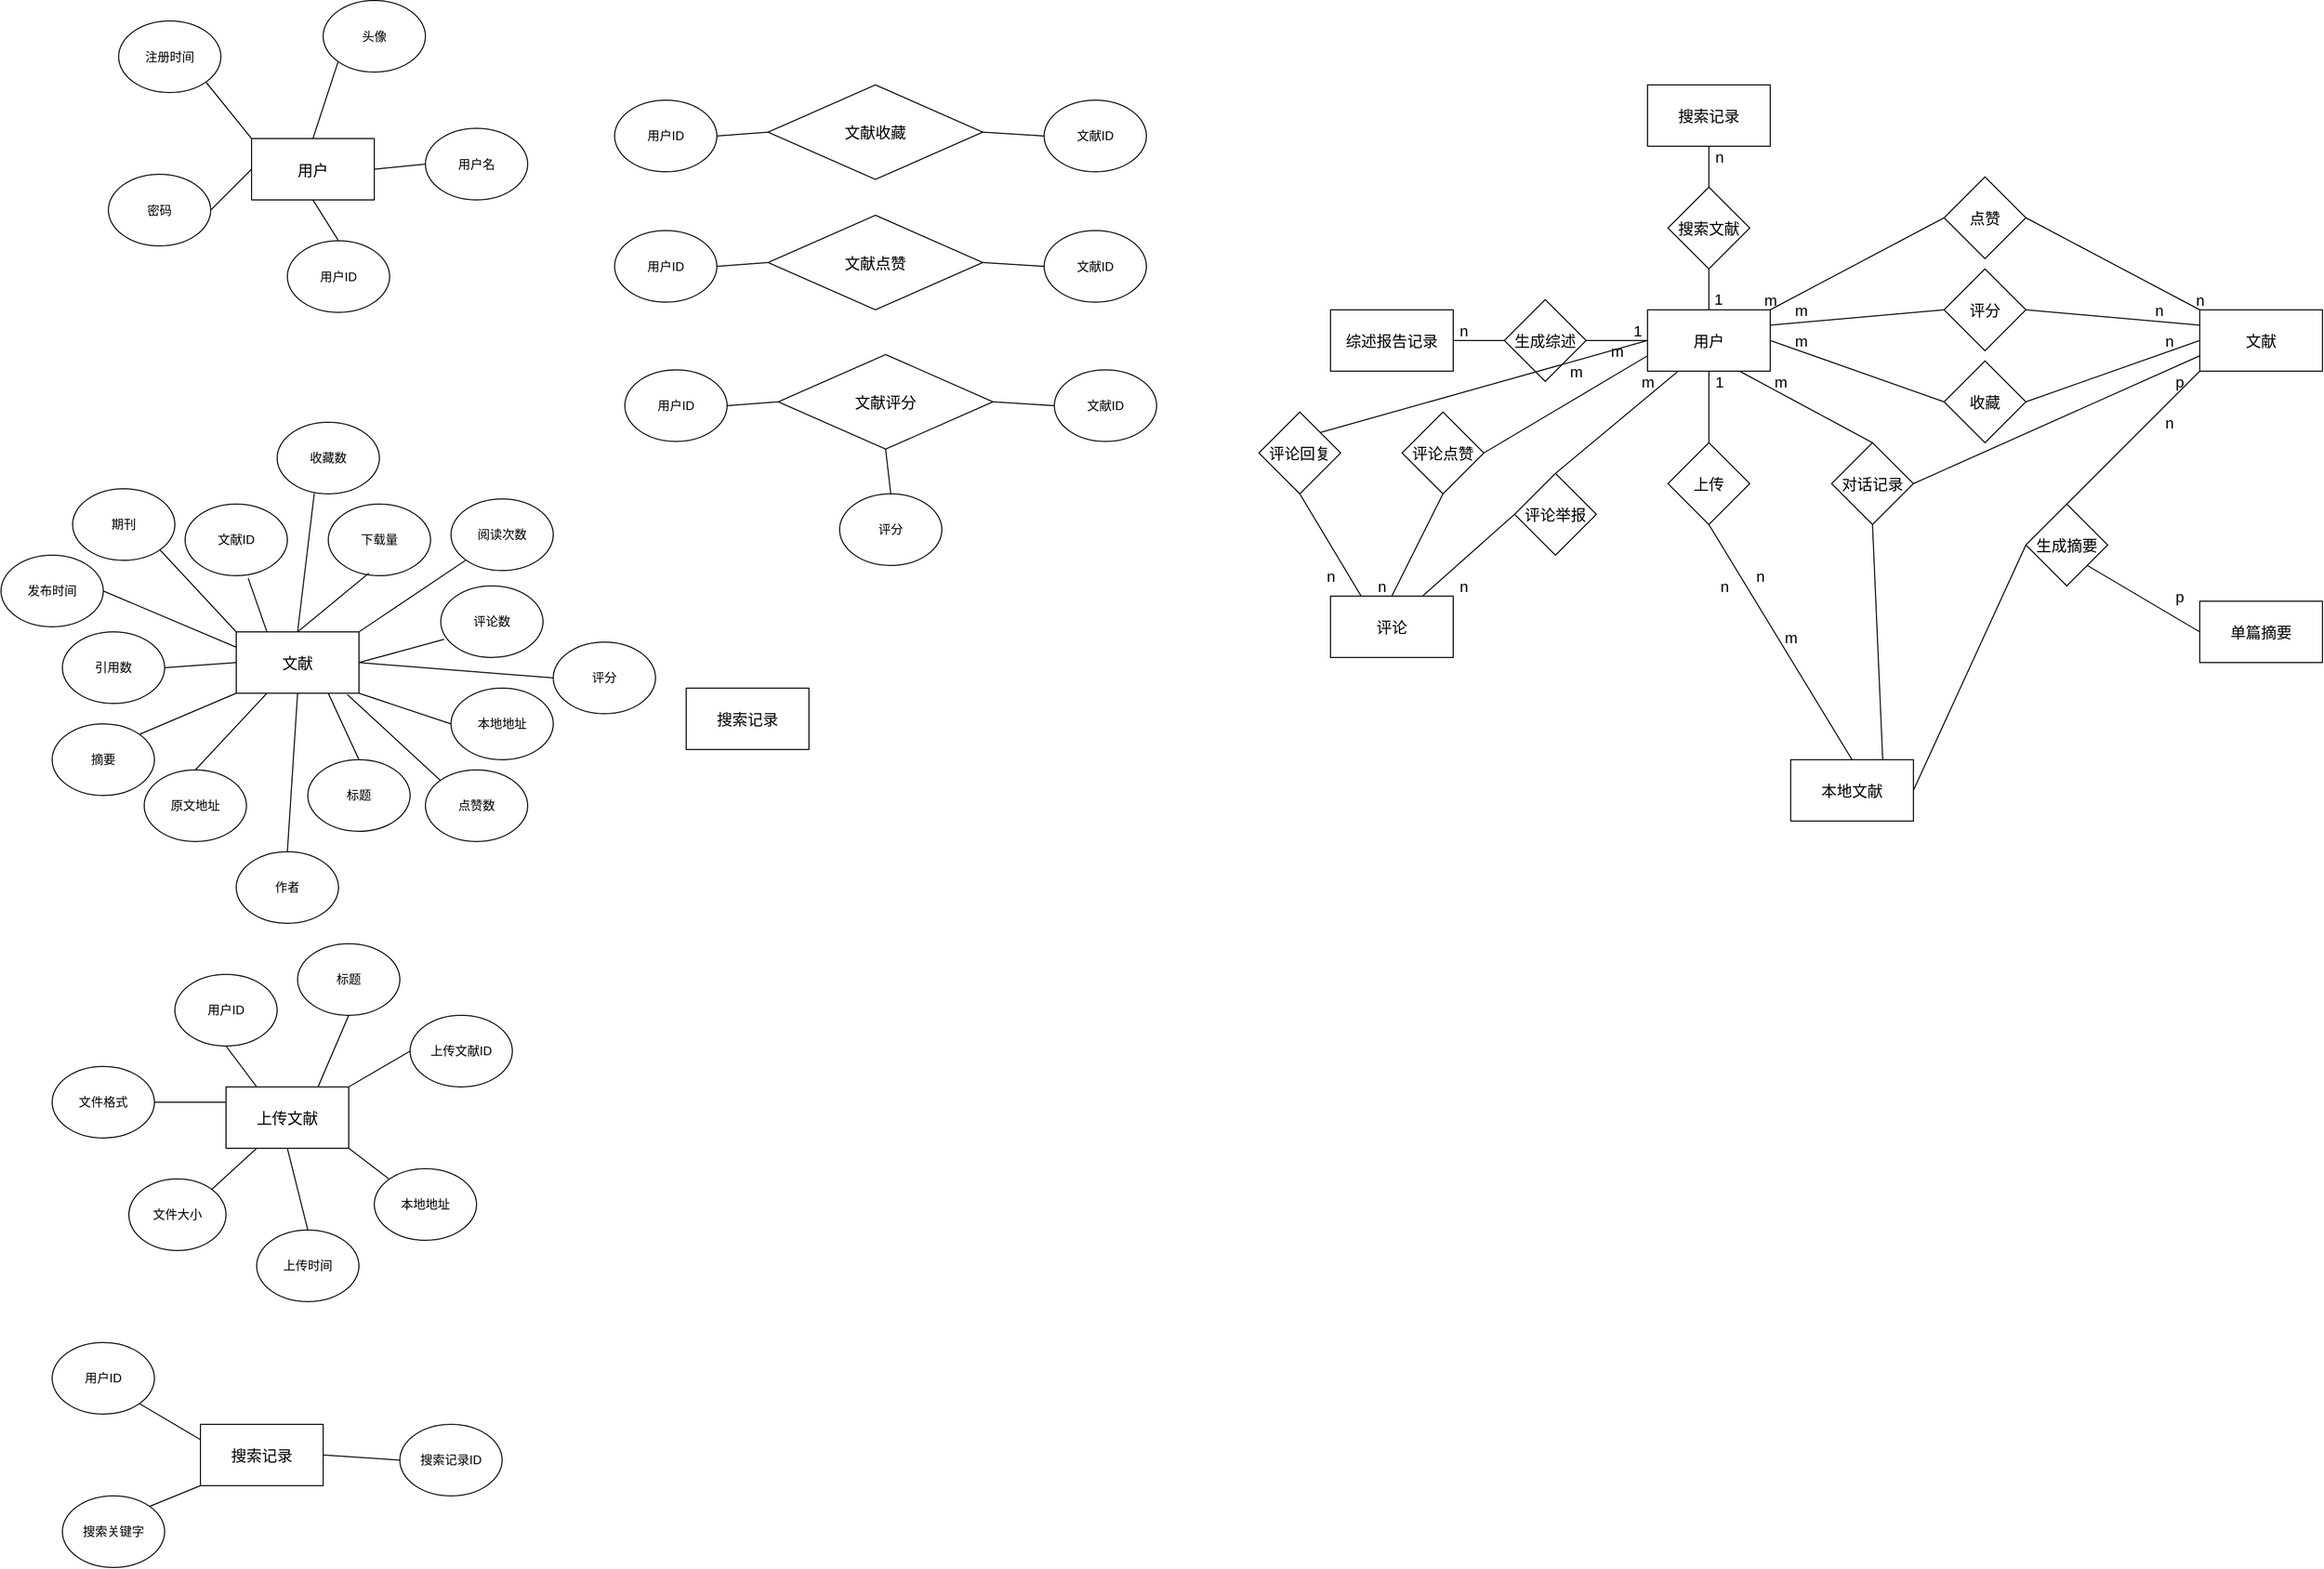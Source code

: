 <mxfile version="24.2.2" type="github">
  <diagram name="Page-1" id="c4acf3e9-155e-7222-9cf6-157b1a14988f">
    <mxGraphModel dx="2033" dy="841" grid="1" gridSize="10" guides="1" tooltips="1" connect="1" arrows="1" fold="1" page="1" pageScale="1" pageWidth="850" pageHeight="1100" background="none" math="0" shadow="0">
      <root>
        <mxCell id="0" />
        <mxCell id="1" parent="0" />
        <mxCell id="P6Sqa6nLTFP1nAxvebWK-67" style="rounded=0;orthogonalLoop=1;jettySize=auto;html=1;entryX=0;entryY=0.5;entryDx=0;entryDy=0;startArrow=none;startFill=0;endArrow=none;endFill=0;exitX=1;exitY=0;exitDx=0;exitDy=0;fontSize=15;" edge="1" parent="1" source="P6Sqa6nLTFP1nAxvebWK-73" target="P6Sqa6nLTFP1nAxvebWK-77">
          <mxGeometry relative="1" as="geometry">
            <mxPoint x="920" y="340" as="sourcePoint" />
          </mxGeometry>
        </mxCell>
        <mxCell id="P6Sqa6nLTFP1nAxvebWK-68" style="edgeStyle=none;rounded=0;orthogonalLoop=1;jettySize=auto;html=1;exitX=1;exitY=0.25;exitDx=0;exitDy=0;entryX=0;entryY=0.5;entryDx=0;entryDy=0;startArrow=none;startFill=0;endArrow=none;endFill=0;fontSize=15;" edge="1" parent="1" source="P6Sqa6nLTFP1nAxvebWK-73" target="P6Sqa6nLTFP1nAxvebWK-79">
          <mxGeometry relative="1" as="geometry" />
        </mxCell>
        <mxCell id="P6Sqa6nLTFP1nAxvebWK-69" style="edgeStyle=none;rounded=0;orthogonalLoop=1;jettySize=auto;html=1;exitX=1;exitY=0.5;exitDx=0;exitDy=0;entryX=0;entryY=0.5;entryDx=0;entryDy=0;startArrow=none;startFill=0;endArrow=none;endFill=0;fontSize=15;" edge="1" parent="1" source="P6Sqa6nLTFP1nAxvebWK-73" target="P6Sqa6nLTFP1nAxvebWK-81">
          <mxGeometry relative="1" as="geometry" />
        </mxCell>
        <mxCell id="P6Sqa6nLTFP1nAxvebWK-70" style="edgeStyle=none;rounded=0;orthogonalLoop=1;jettySize=auto;html=1;exitX=0.5;exitY=1;exitDx=0;exitDy=0;entryX=0.5;entryY=0;entryDx=0;entryDy=0;startArrow=none;startFill=0;endArrow=none;endFill=0;fontSize=15;" edge="1" parent="1" source="P6Sqa6nLTFP1nAxvebWK-73" target="P6Sqa6nLTFP1nAxvebWK-92">
          <mxGeometry relative="1" as="geometry" />
        </mxCell>
        <mxCell id="P6Sqa6nLTFP1nAxvebWK-71" style="edgeStyle=none;rounded=0;orthogonalLoop=1;jettySize=auto;html=1;exitX=0.75;exitY=1;exitDx=0;exitDy=0;entryX=0.5;entryY=0;entryDx=0;entryDy=0;startArrow=none;startFill=0;endArrow=none;endFill=0;fontSize=15;" edge="1" parent="1" source="P6Sqa6nLTFP1nAxvebWK-73" target="P6Sqa6nLTFP1nAxvebWK-97">
          <mxGeometry relative="1" as="geometry" />
        </mxCell>
        <mxCell id="P6Sqa6nLTFP1nAxvebWK-72" style="edgeStyle=none;rounded=0;orthogonalLoop=1;jettySize=auto;html=1;exitX=0.25;exitY=1;exitDx=0;exitDy=0;entryX=0.5;entryY=0;entryDx=0;entryDy=0;startArrow=none;startFill=0;endArrow=none;endFill=0;fontSize=15;" edge="1" parent="1" source="P6Sqa6nLTFP1nAxvebWK-73" target="P6Sqa6nLTFP1nAxvebWK-122">
          <mxGeometry relative="1" as="geometry" />
        </mxCell>
        <mxCell id="P6Sqa6nLTFP1nAxvebWK-73" value="用户" style="rounded=0;whiteSpace=wrap;html=1;fontSize=15;" vertex="1" parent="1">
          <mxGeometry x="770" y="340" width="120" height="60" as="geometry" />
        </mxCell>
        <mxCell id="P6Sqa6nLTFP1nAxvebWK-74" style="edgeStyle=none;rounded=0;orthogonalLoop=1;jettySize=auto;html=1;exitX=0;exitY=1;exitDx=0;exitDy=0;entryX=0.5;entryY=0;entryDx=0;entryDy=0;startArrow=none;startFill=0;endArrow=none;endFill=0;fontSize=15;" edge="1" parent="1" source="P6Sqa6nLTFP1nAxvebWK-75" target="P6Sqa6nLTFP1nAxvebWK-114">
          <mxGeometry relative="1" as="geometry" />
        </mxCell>
        <mxCell id="P6Sqa6nLTFP1nAxvebWK-75" value="文献" style="rounded=0;whiteSpace=wrap;html=1;fontSize=15;" vertex="1" parent="1">
          <mxGeometry x="1310" y="340" width="120" height="60" as="geometry" />
        </mxCell>
        <mxCell id="P6Sqa6nLTFP1nAxvebWK-76" style="edgeStyle=none;rounded=0;orthogonalLoop=1;jettySize=auto;html=1;exitX=1;exitY=0.5;exitDx=0;exitDy=0;entryX=0;entryY=0;entryDx=0;entryDy=0;startArrow=none;startFill=0;endArrow=none;endFill=0;fontSize=15;" edge="1" parent="1" source="P6Sqa6nLTFP1nAxvebWK-77" target="P6Sqa6nLTFP1nAxvebWK-75">
          <mxGeometry relative="1" as="geometry" />
        </mxCell>
        <mxCell id="P6Sqa6nLTFP1nAxvebWK-77" value="点赞" style="rhombus;whiteSpace=wrap;html=1;fontSize=15;" vertex="1" parent="1">
          <mxGeometry x="1060" y="210" width="80" height="80" as="geometry" />
        </mxCell>
        <mxCell id="P6Sqa6nLTFP1nAxvebWK-78" style="edgeStyle=none;rounded=0;orthogonalLoop=1;jettySize=auto;html=1;exitX=1;exitY=0.5;exitDx=0;exitDy=0;entryX=0;entryY=0.25;entryDx=0;entryDy=0;startArrow=none;startFill=0;endArrow=none;endFill=0;fontSize=15;" edge="1" parent="1" source="P6Sqa6nLTFP1nAxvebWK-79" target="P6Sqa6nLTFP1nAxvebWK-75">
          <mxGeometry relative="1" as="geometry" />
        </mxCell>
        <mxCell id="P6Sqa6nLTFP1nAxvebWK-79" value="评分" style="rhombus;whiteSpace=wrap;html=1;fontSize=15;" vertex="1" parent="1">
          <mxGeometry x="1060" y="300" width="80" height="80" as="geometry" />
        </mxCell>
        <mxCell id="P6Sqa6nLTFP1nAxvebWK-80" style="edgeStyle=none;rounded=0;orthogonalLoop=1;jettySize=auto;html=1;exitX=1;exitY=0.5;exitDx=0;exitDy=0;entryX=0;entryY=0.5;entryDx=0;entryDy=0;startArrow=none;startFill=0;endArrow=none;endFill=0;fontSize=15;" edge="1" parent="1" source="P6Sqa6nLTFP1nAxvebWK-81" target="P6Sqa6nLTFP1nAxvebWK-75">
          <mxGeometry relative="1" as="geometry" />
        </mxCell>
        <mxCell id="P6Sqa6nLTFP1nAxvebWK-81" value="收藏" style="rhombus;whiteSpace=wrap;html=1;fontSize=15;" vertex="1" parent="1">
          <mxGeometry x="1060" y="390" width="80" height="80" as="geometry" />
        </mxCell>
        <mxCell id="P6Sqa6nLTFP1nAxvebWK-82" value="m" style="text;html=1;align=center;verticalAlign=middle;resizable=0;points=[];autosize=1;fontSize=15;" vertex="1" parent="1">
          <mxGeometry x="870" y="315" width="40" height="30" as="geometry" />
        </mxCell>
        <mxCell id="P6Sqa6nLTFP1nAxvebWK-83" value="n" style="text;html=1;align=center;verticalAlign=middle;resizable=0;points=[];autosize=1;fontSize=15;" vertex="1" parent="1">
          <mxGeometry x="1295" y="315" width="30" height="30" as="geometry" />
        </mxCell>
        <mxCell id="P6Sqa6nLTFP1nAxvebWK-84" value="m" style="text;html=1;align=center;verticalAlign=middle;resizable=0;points=[];autosize=1;fontSize=15;" vertex="1" parent="1">
          <mxGeometry x="900" y="325" width="40" height="30" as="geometry" />
        </mxCell>
        <mxCell id="P6Sqa6nLTFP1nAxvebWK-85" value="n" style="text;html=1;align=center;verticalAlign=middle;resizable=0;points=[];autosize=1;fontSize=15;" vertex="1" parent="1">
          <mxGeometry x="1255" y="325" width="30" height="30" as="geometry" />
        </mxCell>
        <mxCell id="P6Sqa6nLTFP1nAxvebWK-86" value="m" style="text;html=1;align=center;verticalAlign=middle;resizable=0;points=[];autosize=1;fontSize=15;" vertex="1" parent="1">
          <mxGeometry x="900" y="355" width="40" height="30" as="geometry" />
        </mxCell>
        <mxCell id="P6Sqa6nLTFP1nAxvebWK-87" value="n" style="text;html=1;align=center;verticalAlign=middle;resizable=0;points=[];autosize=1;fontSize=15;" vertex="1" parent="1">
          <mxGeometry x="1265" y="355" width="30" height="30" as="geometry" />
        </mxCell>
        <mxCell id="P6Sqa6nLTFP1nAxvebWK-88" style="edgeStyle=none;rounded=0;orthogonalLoop=1;jettySize=auto;html=1;exitX=1;exitY=0.5;exitDx=0;exitDy=0;entryX=0;entryY=0.5;entryDx=0;entryDy=0;startArrow=none;startFill=0;endArrow=none;endFill=0;fontSize=15;" edge="1" parent="1" source="P6Sqa6nLTFP1nAxvebWK-89" target="P6Sqa6nLTFP1nAxvebWK-114">
          <mxGeometry relative="1" as="geometry" />
        </mxCell>
        <mxCell id="P6Sqa6nLTFP1nAxvebWK-89" value="本地文献" style="rounded=0;whiteSpace=wrap;html=1;fontSize=15;" vertex="1" parent="1">
          <mxGeometry x="910" y="780" width="120" height="60" as="geometry" />
        </mxCell>
        <mxCell id="P6Sqa6nLTFP1nAxvebWK-90" value="搜索记录" style="rounded=0;whiteSpace=wrap;html=1;fontSize=15;" vertex="1" parent="1">
          <mxGeometry x="770" y="120" width="120" height="60" as="geometry" />
        </mxCell>
        <mxCell id="P6Sqa6nLTFP1nAxvebWK-91" style="edgeStyle=none;rounded=0;orthogonalLoop=1;jettySize=auto;html=1;exitX=0.5;exitY=1;exitDx=0;exitDy=0;entryX=0.5;entryY=0;entryDx=0;entryDy=0;startArrow=none;startFill=0;endArrow=none;endFill=0;fontSize=15;" edge="1" parent="1" source="P6Sqa6nLTFP1nAxvebWK-92" target="P6Sqa6nLTFP1nAxvebWK-89">
          <mxGeometry relative="1" as="geometry" />
        </mxCell>
        <mxCell id="P6Sqa6nLTFP1nAxvebWK-92" value="上传" style="rhombus;whiteSpace=wrap;html=1;fontSize=15;" vertex="1" parent="1">
          <mxGeometry x="790" y="470" width="80" height="80" as="geometry" />
        </mxCell>
        <mxCell id="P6Sqa6nLTFP1nAxvebWK-93" value="1" style="text;html=1;align=center;verticalAlign=middle;resizable=0;points=[];autosize=1;fontSize=15;" vertex="1" parent="1">
          <mxGeometry x="825" y="395" width="30" height="30" as="geometry" />
        </mxCell>
        <mxCell id="P6Sqa6nLTFP1nAxvebWK-94" value="n" style="text;html=1;align=center;verticalAlign=middle;resizable=0;points=[];autosize=1;fontSize=15;" vertex="1" parent="1">
          <mxGeometry x="830" y="595" width="30" height="30" as="geometry" />
        </mxCell>
        <mxCell id="P6Sqa6nLTFP1nAxvebWK-95" style="edgeStyle=none;rounded=0;orthogonalLoop=1;jettySize=auto;html=1;exitX=0.5;exitY=1;exitDx=0;exitDy=0;entryX=0.75;entryY=0;entryDx=0;entryDy=0;startArrow=none;startFill=0;endArrow=none;endFill=0;fontSize=15;" edge="1" parent="1" source="P6Sqa6nLTFP1nAxvebWK-97" target="P6Sqa6nLTFP1nAxvebWK-89">
          <mxGeometry relative="1" as="geometry" />
        </mxCell>
        <mxCell id="P6Sqa6nLTFP1nAxvebWK-96" style="edgeStyle=none;rounded=0;orthogonalLoop=1;jettySize=auto;html=1;exitX=1;exitY=0.5;exitDx=0;exitDy=0;entryX=0;entryY=0.75;entryDx=0;entryDy=0;startArrow=none;startFill=0;endArrow=none;endFill=0;fontSize=15;" edge="1" parent="1" source="P6Sqa6nLTFP1nAxvebWK-97" target="P6Sqa6nLTFP1nAxvebWK-75">
          <mxGeometry relative="1" as="geometry" />
        </mxCell>
        <mxCell id="P6Sqa6nLTFP1nAxvebWK-97" value="对话记录" style="rhombus;whiteSpace=wrap;html=1;fontSize=15;" vertex="1" parent="1">
          <mxGeometry x="950" y="470" width="80" height="80" as="geometry" />
        </mxCell>
        <mxCell id="P6Sqa6nLTFP1nAxvebWK-98" value="m" style="text;html=1;align=center;verticalAlign=middle;resizable=0;points=[];autosize=1;fontSize=15;" vertex="1" parent="1">
          <mxGeometry x="880" y="395" width="40" height="30" as="geometry" />
        </mxCell>
        <mxCell id="P6Sqa6nLTFP1nAxvebWK-99" value="n" style="text;html=1;align=center;verticalAlign=middle;resizable=0;points=[];autosize=1;fontSize=15;" vertex="1" parent="1">
          <mxGeometry x="865" y="585" width="30" height="30" as="geometry" />
        </mxCell>
        <mxCell id="P6Sqa6nLTFP1nAxvebWK-100" value="p" style="text;html=1;align=center;verticalAlign=middle;resizable=0;points=[];autosize=1;fontSize=15;" vertex="1" parent="1">
          <mxGeometry x="1275" y="395" width="30" height="30" as="geometry" />
        </mxCell>
        <mxCell id="P6Sqa6nLTFP1nAxvebWK-101" value="单篇摘要" style="rounded=0;whiteSpace=wrap;html=1;fontSize=15;" vertex="1" parent="1">
          <mxGeometry x="1310" y="625" width="120" height="60" as="geometry" />
        </mxCell>
        <mxCell id="P6Sqa6nLTFP1nAxvebWK-102" style="edgeStyle=none;rounded=0;orthogonalLoop=1;jettySize=auto;html=1;exitX=1;exitY=0.5;exitDx=0;exitDy=0;entryX=0;entryY=0.5;entryDx=0;entryDy=0;startArrow=none;startFill=0;endArrow=none;endFill=0;fontSize=15;" edge="1" parent="1" source="P6Sqa6nLTFP1nAxvebWK-103" target="P6Sqa6nLTFP1nAxvebWK-105">
          <mxGeometry relative="1" as="geometry" />
        </mxCell>
        <mxCell id="P6Sqa6nLTFP1nAxvebWK-103" value="综述报告记录" style="rounded=0;whiteSpace=wrap;html=1;fontSize=15;" vertex="1" parent="1">
          <mxGeometry x="460" y="340" width="120" height="60" as="geometry" />
        </mxCell>
        <mxCell id="P6Sqa6nLTFP1nAxvebWK-104" style="edgeStyle=none;rounded=0;orthogonalLoop=1;jettySize=auto;html=1;exitX=1;exitY=0.5;exitDx=0;exitDy=0;entryX=0;entryY=0.5;entryDx=0;entryDy=0;startArrow=none;startFill=0;endArrow=none;endFill=0;fontSize=15;" edge="1" parent="1" source="P6Sqa6nLTFP1nAxvebWK-105" target="P6Sqa6nLTFP1nAxvebWK-73">
          <mxGeometry relative="1" as="geometry" />
        </mxCell>
        <mxCell id="P6Sqa6nLTFP1nAxvebWK-105" value="生成综述" style="rhombus;whiteSpace=wrap;html=1;fontSize=15;" vertex="1" parent="1">
          <mxGeometry x="630" y="330" width="80" height="80" as="geometry" />
        </mxCell>
        <mxCell id="P6Sqa6nLTFP1nAxvebWK-106" value="1" style="text;html=1;align=center;verticalAlign=middle;resizable=0;points=[];autosize=1;fontSize=15;" vertex="1" parent="1">
          <mxGeometry x="745" y="345" width="30" height="30" as="geometry" />
        </mxCell>
        <mxCell id="P6Sqa6nLTFP1nAxvebWK-107" value="n" style="text;html=1;align=center;verticalAlign=middle;resizable=0;points=[];autosize=1;fontSize=15;" vertex="1" parent="1">
          <mxGeometry x="575" y="345" width="30" height="30" as="geometry" />
        </mxCell>
        <mxCell id="P6Sqa6nLTFP1nAxvebWK-108" style="edgeStyle=none;rounded=0;orthogonalLoop=1;jettySize=auto;html=1;exitX=0.5;exitY=1;exitDx=0;exitDy=0;entryX=0.5;entryY=0;entryDx=0;entryDy=0;startArrow=none;startFill=0;endArrow=none;endFill=0;fontSize=15;" edge="1" parent="1" source="P6Sqa6nLTFP1nAxvebWK-111" target="P6Sqa6nLTFP1nAxvebWK-73">
          <mxGeometry relative="1" as="geometry" />
        </mxCell>
        <mxCell id="P6Sqa6nLTFP1nAxvebWK-109" value="1" style="edgeLabel;html=1;align=center;verticalAlign=middle;resizable=0;points=[];fontSize=15;" vertex="1" connectable="0" parent="P6Sqa6nLTFP1nAxvebWK-108">
          <mxGeometry x="0.45" y="9" relative="1" as="geometry">
            <mxPoint as="offset" />
          </mxGeometry>
        </mxCell>
        <mxCell id="P6Sqa6nLTFP1nAxvebWK-110" style="edgeStyle=none;rounded=0;orthogonalLoop=1;jettySize=auto;html=1;exitX=0.5;exitY=0;exitDx=0;exitDy=0;entryX=0.5;entryY=1;entryDx=0;entryDy=0;startArrow=none;startFill=0;endArrow=none;endFill=0;fontSize=15;" edge="1" parent="1" source="P6Sqa6nLTFP1nAxvebWK-111" target="P6Sqa6nLTFP1nAxvebWK-90">
          <mxGeometry relative="1" as="geometry" />
        </mxCell>
        <mxCell id="P6Sqa6nLTFP1nAxvebWK-111" value="搜索文献" style="rhombus;whiteSpace=wrap;html=1;fontSize=15;" vertex="1" parent="1">
          <mxGeometry x="790" y="220" width="80" height="80" as="geometry" />
        </mxCell>
        <mxCell id="P6Sqa6nLTFP1nAxvebWK-112" value="n" style="text;html=1;align=center;verticalAlign=middle;resizable=0;points=[];autosize=1;fontSize=15;" vertex="1" parent="1">
          <mxGeometry x="825" y="175" width="30" height="30" as="geometry" />
        </mxCell>
        <mxCell id="P6Sqa6nLTFP1nAxvebWK-113" style="edgeStyle=none;rounded=0;orthogonalLoop=1;jettySize=auto;html=1;exitX=1;exitY=1;exitDx=0;exitDy=0;entryX=0;entryY=0.5;entryDx=0;entryDy=0;startArrow=none;startFill=0;endArrow=none;endFill=0;fontSize=15;" edge="1" parent="1" source="P6Sqa6nLTFP1nAxvebWK-114" target="P6Sqa6nLTFP1nAxvebWK-101">
          <mxGeometry relative="1" as="geometry" />
        </mxCell>
        <mxCell id="P6Sqa6nLTFP1nAxvebWK-114" value="生成摘要" style="rhombus;whiteSpace=wrap;html=1;fontSize=15;" vertex="1" parent="1">
          <mxGeometry x="1140" y="530" width="80" height="80" as="geometry" />
        </mxCell>
        <mxCell id="P6Sqa6nLTFP1nAxvebWK-115" value="m" style="text;html=1;align=center;verticalAlign=middle;resizable=0;points=[];autosize=1;fontSize=15;" vertex="1" parent="1">
          <mxGeometry x="890" y="645" width="40" height="30" as="geometry" />
        </mxCell>
        <mxCell id="P6Sqa6nLTFP1nAxvebWK-116" value="n" style="text;html=1;align=center;verticalAlign=middle;resizable=0;points=[];autosize=1;fontSize=15;" vertex="1" parent="1">
          <mxGeometry x="1265" y="435" width="30" height="30" as="geometry" />
        </mxCell>
        <mxCell id="P6Sqa6nLTFP1nAxvebWK-117" value="p" style="text;html=1;align=center;verticalAlign=middle;resizable=0;points=[];autosize=1;fontSize=15;" vertex="1" parent="1">
          <mxGeometry x="1275" y="605" width="30" height="30" as="geometry" />
        </mxCell>
        <mxCell id="P6Sqa6nLTFP1nAxvebWK-118" style="edgeStyle=none;rounded=0;orthogonalLoop=1;jettySize=auto;html=1;exitX=0.5;exitY=1;exitDx=0;exitDy=0;entryX=0.5;entryY=0;entryDx=0;entryDy=0;startArrow=none;startFill=0;endArrow=none;endFill=0;fontSize=15;" edge="1" parent="1" source="P6Sqa6nLTFP1nAxvebWK-120" target="P6Sqa6nLTFP1nAxvebWK-123">
          <mxGeometry relative="1" as="geometry" />
        </mxCell>
        <mxCell id="P6Sqa6nLTFP1nAxvebWK-119" style="edgeStyle=none;rounded=0;orthogonalLoop=1;jettySize=auto;html=1;exitX=1;exitY=0.5;exitDx=0;exitDy=0;entryX=0;entryY=0.75;entryDx=0;entryDy=0;startArrow=none;startFill=0;endArrow=none;endFill=0;fontSize=15;" edge="1" parent="1" source="P6Sqa6nLTFP1nAxvebWK-120" target="P6Sqa6nLTFP1nAxvebWK-73">
          <mxGeometry relative="1" as="geometry" />
        </mxCell>
        <mxCell id="P6Sqa6nLTFP1nAxvebWK-120" value="评论点赞" style="rhombus;whiteSpace=wrap;html=1;fontSize=15;" vertex="1" parent="1">
          <mxGeometry x="530" y="440" width="80" height="80" as="geometry" />
        </mxCell>
        <mxCell id="P6Sqa6nLTFP1nAxvebWK-121" style="edgeStyle=none;rounded=0;orthogonalLoop=1;jettySize=auto;html=1;exitX=0;exitY=0.5;exitDx=0;exitDy=0;entryX=0.75;entryY=0;entryDx=0;entryDy=0;startArrow=none;startFill=0;endArrow=none;endFill=0;fontSize=15;" edge="1" parent="1" source="P6Sqa6nLTFP1nAxvebWK-122" target="P6Sqa6nLTFP1nAxvebWK-123">
          <mxGeometry relative="1" as="geometry" />
        </mxCell>
        <mxCell id="P6Sqa6nLTFP1nAxvebWK-122" value="评论举报" style="rhombus;whiteSpace=wrap;html=1;fontSize=15;" vertex="1" parent="1">
          <mxGeometry x="640" y="500" width="80" height="80" as="geometry" />
        </mxCell>
        <mxCell id="P6Sqa6nLTFP1nAxvebWK-123" value="评论" style="rounded=0;whiteSpace=wrap;html=1;fontSize=15;" vertex="1" parent="1">
          <mxGeometry x="460" y="620" width="120" height="60" as="geometry" />
        </mxCell>
        <mxCell id="P6Sqa6nLTFP1nAxvebWK-124" value="m" style="text;html=1;align=center;verticalAlign=middle;resizable=0;points=[];autosize=1;fontSize=15;" vertex="1" parent="1">
          <mxGeometry x="720" y="365" width="40" height="30" as="geometry" />
        </mxCell>
        <mxCell id="P6Sqa6nLTFP1nAxvebWK-125" value="n" style="text;html=1;align=center;verticalAlign=middle;resizable=0;points=[];autosize=1;fontSize=15;" vertex="1" parent="1">
          <mxGeometry x="495" y="595" width="30" height="30" as="geometry" />
        </mxCell>
        <mxCell id="P6Sqa6nLTFP1nAxvebWK-126" value="m" style="text;html=1;align=center;verticalAlign=middle;resizable=0;points=[];autosize=1;fontSize=15;" vertex="1" parent="1">
          <mxGeometry x="750" y="395" width="40" height="30" as="geometry" />
        </mxCell>
        <mxCell id="P6Sqa6nLTFP1nAxvebWK-127" value="n" style="text;html=1;align=center;verticalAlign=middle;resizable=0;points=[];autosize=1;fontSize=15;" vertex="1" parent="1">
          <mxGeometry x="575" y="595" width="30" height="30" as="geometry" />
        </mxCell>
        <mxCell id="P6Sqa6nLTFP1nAxvebWK-128" style="edgeStyle=none;rounded=0;orthogonalLoop=1;jettySize=auto;html=1;exitX=1;exitY=0;exitDx=0;exitDy=0;entryX=0;entryY=0.5;entryDx=0;entryDy=0;startArrow=none;startFill=0;endArrow=none;endFill=0;fontSize=15;" edge="1" parent="1" source="P6Sqa6nLTFP1nAxvebWK-130" target="P6Sqa6nLTFP1nAxvebWK-73">
          <mxGeometry relative="1" as="geometry" />
        </mxCell>
        <mxCell id="P6Sqa6nLTFP1nAxvebWK-129" style="edgeStyle=none;rounded=0;orthogonalLoop=1;jettySize=auto;html=1;exitX=0.5;exitY=1;exitDx=0;exitDy=0;entryX=0.25;entryY=0;entryDx=0;entryDy=0;startArrow=none;startFill=0;endArrow=none;endFill=0;fontSize=15;" edge="1" parent="1" source="P6Sqa6nLTFP1nAxvebWK-130" target="P6Sqa6nLTFP1nAxvebWK-123">
          <mxGeometry relative="1" as="geometry" />
        </mxCell>
        <mxCell id="P6Sqa6nLTFP1nAxvebWK-130" value="评论回复" style="rhombus;whiteSpace=wrap;html=1;fontSize=15;" vertex="1" parent="1">
          <mxGeometry x="390" y="440" width="80" height="80" as="geometry" />
        </mxCell>
        <mxCell id="P6Sqa6nLTFP1nAxvebWK-131" value="n" style="text;html=1;align=center;verticalAlign=middle;resizable=0;points=[];autosize=1;fontSize=15;" vertex="1" parent="1">
          <mxGeometry x="445" y="585" width="30" height="30" as="geometry" />
        </mxCell>
        <mxCell id="P6Sqa6nLTFP1nAxvebWK-132" value="m" style="text;html=1;align=center;verticalAlign=middle;resizable=0;points=[];autosize=1;fontSize=15;" vertex="1" parent="1">
          <mxGeometry x="680" y="385" width="40" height="30" as="geometry" />
        </mxCell>
        <mxCell id="P6Sqa6nLTFP1nAxvebWK-137" value="用户" style="rounded=0;whiteSpace=wrap;html=1;fontSize=15;" vertex="1" parent="1">
          <mxGeometry x="-595" y="172.5" width="120" height="60" as="geometry" />
        </mxCell>
        <mxCell id="P6Sqa6nLTFP1nAxvebWK-142" value="搜索记录" style="rounded=0;whiteSpace=wrap;html=1;fontSize=15;" vertex="1" parent="1">
          <mxGeometry x="-170" y="710" width="120" height="60" as="geometry" />
        </mxCell>
        <mxCell id="P6Sqa6nLTFP1nAxvebWK-177" value="用户ID" style="ellipse;whiteSpace=wrap;html=1;" vertex="1" parent="1">
          <mxGeometry x="-560" y="272.5" width="100" height="70" as="geometry" />
        </mxCell>
        <mxCell id="P6Sqa6nLTFP1nAxvebWK-178" value="密码" style="ellipse;whiteSpace=wrap;html=1;" vertex="1" parent="1">
          <mxGeometry x="-735" y="207.5" width="100" height="70" as="geometry" />
        </mxCell>
        <mxCell id="P6Sqa6nLTFP1nAxvebWK-179" value="用户名" style="ellipse;whiteSpace=wrap;html=1;" vertex="1" parent="1">
          <mxGeometry x="-425" y="162.5" width="100" height="70" as="geometry" />
        </mxCell>
        <mxCell id="P6Sqa6nLTFP1nAxvebWK-180" value="头像" style="ellipse;whiteSpace=wrap;html=1;" vertex="1" parent="1">
          <mxGeometry x="-525" y="37.5" width="100" height="70" as="geometry" />
        </mxCell>
        <mxCell id="P6Sqa6nLTFP1nAxvebWK-181" value="注册时间" style="ellipse;whiteSpace=wrap;html=1;" vertex="1" parent="1">
          <mxGeometry x="-725" y="57.5" width="100" height="70" as="geometry" />
        </mxCell>
        <mxCell id="P6Sqa6nLTFP1nAxvebWK-183" value="" style="endArrow=none;html=1;rounded=0;entryX=0.5;entryY=1;entryDx=0;entryDy=0;exitX=0.5;exitY=0;exitDx=0;exitDy=0;" edge="1" parent="1" source="P6Sqa6nLTFP1nAxvebWK-177" target="P6Sqa6nLTFP1nAxvebWK-137">
          <mxGeometry width="50" height="50" relative="1" as="geometry">
            <mxPoint x="-655" y="347.5" as="sourcePoint" />
            <mxPoint x="-605" y="302.5" as="targetPoint" />
          </mxGeometry>
        </mxCell>
        <mxCell id="P6Sqa6nLTFP1nAxvebWK-184" value="" style="endArrow=none;html=1;rounded=0;entryX=0;entryY=0.5;entryDx=0;entryDy=0;exitX=1;exitY=0.5;exitDx=0;exitDy=0;" edge="1" parent="1" source="P6Sqa6nLTFP1nAxvebWK-137" target="P6Sqa6nLTFP1nAxvebWK-179">
          <mxGeometry width="50" height="50" relative="1" as="geometry">
            <mxPoint x="-295" y="367.5" as="sourcePoint" />
            <mxPoint x="-245" y="317.5" as="targetPoint" />
          </mxGeometry>
        </mxCell>
        <mxCell id="P6Sqa6nLTFP1nAxvebWK-185" value="" style="endArrow=none;html=1;rounded=0;entryX=0;entryY=0.5;entryDx=0;entryDy=0;exitX=1;exitY=0.5;exitDx=0;exitDy=0;" edge="1" parent="1" source="P6Sqa6nLTFP1nAxvebWK-178" target="P6Sqa6nLTFP1nAxvebWK-137">
          <mxGeometry width="50" height="50" relative="1" as="geometry">
            <mxPoint x="-615" y="427.5" as="sourcePoint" />
            <mxPoint x="-565" y="377.5" as="targetPoint" />
          </mxGeometry>
        </mxCell>
        <mxCell id="P6Sqa6nLTFP1nAxvebWK-186" value="" style="endArrow=none;html=1;rounded=0;entryX=0;entryY=1;entryDx=0;entryDy=0;exitX=0.5;exitY=0;exitDx=0;exitDy=0;" edge="1" parent="1" source="P6Sqa6nLTFP1nAxvebWK-137" target="P6Sqa6nLTFP1nAxvebWK-180">
          <mxGeometry width="50" height="50" relative="1" as="geometry">
            <mxPoint x="-575" y="147.5" as="sourcePoint" />
            <mxPoint x="-525" y="97.5" as="targetPoint" />
          </mxGeometry>
        </mxCell>
        <mxCell id="P6Sqa6nLTFP1nAxvebWK-187" value="" style="endArrow=none;html=1;rounded=0;entryX=1;entryY=1;entryDx=0;entryDy=0;exitX=0;exitY=0;exitDx=0;exitDy=0;" edge="1" parent="1" source="P6Sqa6nLTFP1nAxvebWK-137" target="P6Sqa6nLTFP1nAxvebWK-181">
          <mxGeometry width="50" height="50" relative="1" as="geometry">
            <mxPoint x="-685" y="407.5" as="sourcePoint" />
            <mxPoint x="-635" y="357.5" as="targetPoint" />
          </mxGeometry>
        </mxCell>
        <mxCell id="P6Sqa6nLTFP1nAxvebWK-188" value="文献" style="rounded=0;whiteSpace=wrap;html=1;fontSize=15;" vertex="1" parent="1">
          <mxGeometry x="-610" y="655" width="120" height="60" as="geometry" />
        </mxCell>
        <mxCell id="P6Sqa6nLTFP1nAxvebWK-189" value="文献ID" style="ellipse;whiteSpace=wrap;html=1;" vertex="1" parent="1">
          <mxGeometry x="-660" y="530" width="100" height="70" as="geometry" />
        </mxCell>
        <mxCell id="P6Sqa6nLTFP1nAxvebWK-190" value="标题" style="ellipse;whiteSpace=wrap;html=1;" vertex="1" parent="1">
          <mxGeometry x="-540" y="780" width="100" height="70" as="geometry" />
        </mxCell>
        <mxCell id="P6Sqa6nLTFP1nAxvebWK-191" value="作者" style="ellipse;whiteSpace=wrap;html=1;" vertex="1" parent="1">
          <mxGeometry x="-610" y="870" width="100" height="70" as="geometry" />
        </mxCell>
        <mxCell id="P6Sqa6nLTFP1nAxvebWK-192" value="摘要" style="ellipse;whiteSpace=wrap;html=1;" vertex="1" parent="1">
          <mxGeometry x="-790" y="745" width="100" height="70" as="geometry" />
        </mxCell>
        <mxCell id="P6Sqa6nLTFP1nAxvebWK-193" value="发布时间" style="ellipse;whiteSpace=wrap;html=1;" vertex="1" parent="1">
          <mxGeometry x="-840" y="580" width="100" height="70" as="geometry" />
        </mxCell>
        <mxCell id="P6Sqa6nLTFP1nAxvebWK-194" value="期刊" style="ellipse;whiteSpace=wrap;html=1;" vertex="1" parent="1">
          <mxGeometry x="-770" y="515" width="100" height="70" as="geometry" />
        </mxCell>
        <mxCell id="P6Sqa6nLTFP1nAxvebWK-195" value="引用数" style="ellipse;whiteSpace=wrap;html=1;" vertex="1" parent="1">
          <mxGeometry x="-780" y="655" width="100" height="70" as="geometry" />
        </mxCell>
        <mxCell id="P6Sqa6nLTFP1nAxvebWK-196" value="原文地址" style="ellipse;whiteSpace=wrap;html=1;" vertex="1" parent="1">
          <mxGeometry x="-700" y="790" width="100" height="70" as="geometry" />
        </mxCell>
        <mxCell id="P6Sqa6nLTFP1nAxvebWK-197" value="阅读次数" style="ellipse;whiteSpace=wrap;html=1;" vertex="1" parent="1">
          <mxGeometry x="-400" y="525" width="100" height="70" as="geometry" />
        </mxCell>
        <mxCell id="P6Sqa6nLTFP1nAxvebWK-198" value="点赞数" style="ellipse;whiteSpace=wrap;html=1;" vertex="1" parent="1">
          <mxGeometry x="-425" y="790" width="100" height="70" as="geometry" />
        </mxCell>
        <mxCell id="P6Sqa6nLTFP1nAxvebWK-199" value="收藏数" style="ellipse;whiteSpace=wrap;html=1;" vertex="1" parent="1">
          <mxGeometry x="-570" y="450" width="100" height="70" as="geometry" />
        </mxCell>
        <mxCell id="P6Sqa6nLTFP1nAxvebWK-200" value="评论数" style="ellipse;whiteSpace=wrap;html=1;" vertex="1" parent="1">
          <mxGeometry x="-410" y="610" width="100" height="70" as="geometry" />
        </mxCell>
        <mxCell id="P6Sqa6nLTFP1nAxvebWK-201" value="评分" style="ellipse;whiteSpace=wrap;html=1;" vertex="1" parent="1">
          <mxGeometry x="-300" y="665" width="100" height="70" as="geometry" />
        </mxCell>
        <mxCell id="P6Sqa6nLTFP1nAxvebWK-202" value="下载量" style="ellipse;whiteSpace=wrap;html=1;" vertex="1" parent="1">
          <mxGeometry x="-520" y="530" width="100" height="70" as="geometry" />
        </mxCell>
        <mxCell id="P6Sqa6nLTFP1nAxvebWK-203" value="本地地址" style="ellipse;whiteSpace=wrap;html=1;" vertex="1" parent="1">
          <mxGeometry x="-400" y="710" width="100" height="70" as="geometry" />
        </mxCell>
        <mxCell id="P6Sqa6nLTFP1nAxvebWK-204" value="" style="endArrow=none;html=1;rounded=0;entryX=0.5;entryY=0;entryDx=0;entryDy=0;exitX=0.75;exitY=1;exitDx=0;exitDy=0;" edge="1" parent="1" source="P6Sqa6nLTFP1nAxvebWK-188" target="P6Sqa6nLTFP1nAxvebWK-190">
          <mxGeometry width="50" height="50" relative="1" as="geometry">
            <mxPoint x="-550" y="780" as="sourcePoint" />
            <mxPoint x="-500" y="730" as="targetPoint" />
          </mxGeometry>
        </mxCell>
        <mxCell id="P6Sqa6nLTFP1nAxvebWK-205" value="" style="endArrow=none;html=1;rounded=0;exitX=1;exitY=0.5;exitDx=0;exitDy=0;entryX=0.033;entryY=0.747;entryDx=0;entryDy=0;entryPerimeter=0;" edge="1" parent="1" source="P6Sqa6nLTFP1nAxvebWK-188" target="P6Sqa6nLTFP1nAxvebWK-200">
          <mxGeometry width="50" height="50" relative="1" as="geometry">
            <mxPoint x="-490" y="700" as="sourcePoint" />
            <mxPoint x="-440" y="650" as="targetPoint" />
          </mxGeometry>
        </mxCell>
        <mxCell id="P6Sqa6nLTFP1nAxvebWK-206" value="" style="endArrow=none;html=1;rounded=0;exitX=1;exitY=0.5;exitDx=0;exitDy=0;entryX=0;entryY=0.5;entryDx=0;entryDy=0;" edge="1" parent="1" source="P6Sqa6nLTFP1nAxvebWK-195" target="P6Sqa6nLTFP1nAxvebWK-188">
          <mxGeometry width="50" height="50" relative="1" as="geometry">
            <mxPoint x="-680" y="720" as="sourcePoint" />
            <mxPoint x="-630" y="670" as="targetPoint" />
          </mxGeometry>
        </mxCell>
        <mxCell id="P6Sqa6nLTFP1nAxvebWK-208" value="" style="endArrow=none;html=1;rounded=0;entryX=0.617;entryY=1.036;entryDx=0;entryDy=0;entryPerimeter=0;exitX=0.25;exitY=0;exitDx=0;exitDy=0;" edge="1" parent="1" source="P6Sqa6nLTFP1nAxvebWK-188" target="P6Sqa6nLTFP1nAxvebWK-189">
          <mxGeometry width="50" height="50" relative="1" as="geometry">
            <mxPoint x="-490" y="700" as="sourcePoint" />
            <mxPoint x="-440" y="650" as="targetPoint" />
          </mxGeometry>
        </mxCell>
        <mxCell id="P6Sqa6nLTFP1nAxvebWK-209" value="" style="endArrow=none;html=1;rounded=0;entryX=0.363;entryY=0.996;entryDx=0;entryDy=0;entryPerimeter=0;exitX=0.5;exitY=0;exitDx=0;exitDy=0;" edge="1" parent="1" source="P6Sqa6nLTFP1nAxvebWK-188" target="P6Sqa6nLTFP1nAxvebWK-199">
          <mxGeometry width="50" height="50" relative="1" as="geometry">
            <mxPoint x="-490" y="700" as="sourcePoint" />
            <mxPoint x="-440" y="650" as="targetPoint" />
          </mxGeometry>
        </mxCell>
        <mxCell id="P6Sqa6nLTFP1nAxvebWK-210" value="" style="endArrow=none;html=1;rounded=0;entryX=0.396;entryY=0.966;entryDx=0;entryDy=0;entryPerimeter=0;exitX=0.5;exitY=0;exitDx=0;exitDy=0;" edge="1" parent="1" source="P6Sqa6nLTFP1nAxvebWK-188" target="P6Sqa6nLTFP1nAxvebWK-202">
          <mxGeometry width="50" height="50" relative="1" as="geometry">
            <mxPoint x="-510" y="630" as="sourcePoint" />
            <mxPoint x="-440" y="540" as="targetPoint" />
          </mxGeometry>
        </mxCell>
        <mxCell id="P6Sqa6nLTFP1nAxvebWK-211" value="" style="endArrow=none;html=1;rounded=0;entryX=0;entryY=0;entryDx=0;entryDy=0;exitX=1;exitY=1;exitDx=0;exitDy=0;" edge="1" parent="1" source="P6Sqa6nLTFP1nAxvebWK-194" target="P6Sqa6nLTFP1nAxvebWK-188">
          <mxGeometry width="50" height="50" relative="1" as="geometry">
            <mxPoint x="-850" y="780" as="sourcePoint" />
            <mxPoint x="-800" y="730" as="targetPoint" />
          </mxGeometry>
        </mxCell>
        <mxCell id="P6Sqa6nLTFP1nAxvebWK-212" value="" style="endArrow=none;html=1;rounded=0;entryX=1;entryY=0.5;entryDx=0;entryDy=0;exitX=0;exitY=0.25;exitDx=0;exitDy=0;" edge="1" parent="1" source="P6Sqa6nLTFP1nAxvebWK-188" target="P6Sqa6nLTFP1nAxvebWK-193">
          <mxGeometry width="50" height="50" relative="1" as="geometry">
            <mxPoint x="-490" y="590" as="sourcePoint" />
            <mxPoint x="-440" y="540" as="targetPoint" />
          </mxGeometry>
        </mxCell>
        <mxCell id="P6Sqa6nLTFP1nAxvebWK-213" value="" style="endArrow=none;html=1;rounded=0;exitX=0;exitY=1;exitDx=0;exitDy=0;entryX=1;entryY=0;entryDx=0;entryDy=0;" edge="1" parent="1" source="P6Sqa6nLTFP1nAxvebWK-188" target="P6Sqa6nLTFP1nAxvebWK-192">
          <mxGeometry width="50" height="50" relative="1" as="geometry">
            <mxPoint x="-490" y="700" as="sourcePoint" />
            <mxPoint x="-440" y="650" as="targetPoint" />
          </mxGeometry>
        </mxCell>
        <mxCell id="P6Sqa6nLTFP1nAxvebWK-214" value="" style="endArrow=none;html=1;rounded=0;entryX=0.25;entryY=1;entryDx=0;entryDy=0;exitX=0.5;exitY=0;exitDx=0;exitDy=0;" edge="1" parent="1" source="P6Sqa6nLTFP1nAxvebWK-196" target="P6Sqa6nLTFP1nAxvebWK-188">
          <mxGeometry width="50" height="50" relative="1" as="geometry">
            <mxPoint x="-620" y="800" as="sourcePoint" />
            <mxPoint x="-570" y="750" as="targetPoint" />
          </mxGeometry>
        </mxCell>
        <mxCell id="P6Sqa6nLTFP1nAxvebWK-215" value="" style="endArrow=none;html=1;rounded=0;exitX=0.5;exitY=0;exitDx=0;exitDy=0;entryX=0.5;entryY=1;entryDx=0;entryDy=0;" edge="1" parent="1" source="P6Sqa6nLTFP1nAxvebWK-191" target="P6Sqa6nLTFP1nAxvebWK-188">
          <mxGeometry width="50" height="50" relative="1" as="geometry">
            <mxPoint x="-720" y="940" as="sourcePoint" />
            <mxPoint x="-670" y="890" as="targetPoint" />
          </mxGeometry>
        </mxCell>
        <mxCell id="P6Sqa6nLTFP1nAxvebWK-216" value="" style="endArrow=none;html=1;rounded=0;exitX=0;exitY=0.5;exitDx=0;exitDy=0;entryX=1;entryY=0.5;entryDx=0;entryDy=0;" edge="1" parent="1" source="P6Sqa6nLTFP1nAxvebWK-201" target="P6Sqa6nLTFP1nAxvebWK-188">
          <mxGeometry width="50" height="50" relative="1" as="geometry">
            <mxPoint x="-490" y="700" as="sourcePoint" />
            <mxPoint x="-440" y="650" as="targetPoint" />
          </mxGeometry>
        </mxCell>
        <mxCell id="P6Sqa6nLTFP1nAxvebWK-217" value="" style="endArrow=none;html=1;rounded=0;exitX=1;exitY=0;exitDx=0;exitDy=0;entryX=0;entryY=1;entryDx=0;entryDy=0;" edge="1" parent="1" source="P6Sqa6nLTFP1nAxvebWK-188" target="P6Sqa6nLTFP1nAxvebWK-197">
          <mxGeometry width="50" height="50" relative="1" as="geometry">
            <mxPoint x="-470" y="650" as="sourcePoint" />
            <mxPoint x="-420" y="600" as="targetPoint" />
          </mxGeometry>
        </mxCell>
        <mxCell id="P6Sqa6nLTFP1nAxvebWK-218" value="" style="endArrow=none;html=1;rounded=0;exitX=1;exitY=1;exitDx=0;exitDy=0;entryX=0;entryY=0.5;entryDx=0;entryDy=0;" edge="1" parent="1" source="P6Sqa6nLTFP1nAxvebWK-188" target="P6Sqa6nLTFP1nAxvebWK-203">
          <mxGeometry width="50" height="50" relative="1" as="geometry">
            <mxPoint x="-280" y="890" as="sourcePoint" />
            <mxPoint x="-230" y="840" as="targetPoint" />
          </mxGeometry>
        </mxCell>
        <mxCell id="P6Sqa6nLTFP1nAxvebWK-219" value="" style="endArrow=none;html=1;rounded=0;entryX=0.905;entryY=1.02;entryDx=0;entryDy=0;entryPerimeter=0;exitX=0;exitY=0;exitDx=0;exitDy=0;" edge="1" parent="1" source="P6Sqa6nLTFP1nAxvebWK-198" target="P6Sqa6nLTFP1nAxvebWK-188">
          <mxGeometry width="50" height="50" relative="1" as="geometry">
            <mxPoint x="-280" y="890" as="sourcePoint" />
            <mxPoint x="-230" y="840" as="targetPoint" />
          </mxGeometry>
        </mxCell>
        <mxCell id="P6Sqa6nLTFP1nAxvebWK-220" value="文献收藏" style="rhombus;whiteSpace=wrap;html=1;fontSize=15;" vertex="1" parent="1">
          <mxGeometry x="-90" y="120" width="210" height="92.5" as="geometry" />
        </mxCell>
        <mxCell id="P6Sqa6nLTFP1nAxvebWK-221" value="用户ID" style="ellipse;whiteSpace=wrap;html=1;" vertex="1" parent="1">
          <mxGeometry x="-240" y="135" width="100" height="70" as="geometry" />
        </mxCell>
        <mxCell id="P6Sqa6nLTFP1nAxvebWK-222" value="文献ID" style="ellipse;whiteSpace=wrap;html=1;" vertex="1" parent="1">
          <mxGeometry x="180" y="135" width="100" height="70" as="geometry" />
        </mxCell>
        <mxCell id="P6Sqa6nLTFP1nAxvebWK-223" value="" style="endArrow=none;html=1;rounded=0;entryX=0;entryY=0.5;entryDx=0;entryDy=0;exitX=1;exitY=0.5;exitDx=0;exitDy=0;" edge="1" parent="1" source="P6Sqa6nLTFP1nAxvebWK-220" target="P6Sqa6nLTFP1nAxvebWK-222">
          <mxGeometry width="50" height="50" relative="1" as="geometry">
            <mxPoint x="100" y="370" as="sourcePoint" />
            <mxPoint x="150" y="320" as="targetPoint" />
          </mxGeometry>
        </mxCell>
        <mxCell id="P6Sqa6nLTFP1nAxvebWK-224" value="" style="endArrow=none;html=1;rounded=0;entryX=0;entryY=0.5;entryDx=0;entryDy=0;exitX=1;exitY=0.5;exitDx=0;exitDy=0;" edge="1" parent="1" source="P6Sqa6nLTFP1nAxvebWK-221" target="P6Sqa6nLTFP1nAxvebWK-220">
          <mxGeometry width="50" height="50" relative="1" as="geometry">
            <mxPoint x="-130" y="330" as="sourcePoint" />
            <mxPoint x="-80" y="280" as="targetPoint" />
          </mxGeometry>
        </mxCell>
        <mxCell id="P6Sqa6nLTFP1nAxvebWK-225" value="文献点赞" style="rhombus;whiteSpace=wrap;html=1;fontSize=15;" vertex="1" parent="1">
          <mxGeometry x="-90" y="247.5" width="210" height="92.5" as="geometry" />
        </mxCell>
        <mxCell id="P6Sqa6nLTFP1nAxvebWK-226" value="用户ID" style="ellipse;whiteSpace=wrap;html=1;" vertex="1" parent="1">
          <mxGeometry x="-240" y="262.5" width="100" height="70" as="geometry" />
        </mxCell>
        <mxCell id="P6Sqa6nLTFP1nAxvebWK-227" value="文献ID" style="ellipse;whiteSpace=wrap;html=1;" vertex="1" parent="1">
          <mxGeometry x="180" y="262.5" width="100" height="70" as="geometry" />
        </mxCell>
        <mxCell id="P6Sqa6nLTFP1nAxvebWK-228" value="" style="endArrow=none;html=1;rounded=0;entryX=0;entryY=0.5;entryDx=0;entryDy=0;exitX=1;exitY=0.5;exitDx=0;exitDy=0;" edge="1" source="P6Sqa6nLTFP1nAxvebWK-225" target="P6Sqa6nLTFP1nAxvebWK-227" parent="1">
          <mxGeometry width="50" height="50" relative="1" as="geometry">
            <mxPoint x="100" y="497.5" as="sourcePoint" />
            <mxPoint x="150" y="447.5" as="targetPoint" />
          </mxGeometry>
        </mxCell>
        <mxCell id="P6Sqa6nLTFP1nAxvebWK-229" value="" style="endArrow=none;html=1;rounded=0;entryX=0;entryY=0.5;entryDx=0;entryDy=0;exitX=1;exitY=0.5;exitDx=0;exitDy=0;" edge="1" source="P6Sqa6nLTFP1nAxvebWK-226" target="P6Sqa6nLTFP1nAxvebWK-225" parent="1">
          <mxGeometry width="50" height="50" relative="1" as="geometry">
            <mxPoint x="-130" y="457.5" as="sourcePoint" />
            <mxPoint x="-80" y="407.5" as="targetPoint" />
          </mxGeometry>
        </mxCell>
        <mxCell id="P6Sqa6nLTFP1nAxvebWK-230" value="文献评分" style="rhombus;whiteSpace=wrap;html=1;fontSize=15;" vertex="1" parent="1">
          <mxGeometry x="-80" y="383.75" width="210" height="92.5" as="geometry" />
        </mxCell>
        <mxCell id="P6Sqa6nLTFP1nAxvebWK-231" value="用户ID" style="ellipse;whiteSpace=wrap;html=1;" vertex="1" parent="1">
          <mxGeometry x="-230" y="398.75" width="100" height="70" as="geometry" />
        </mxCell>
        <mxCell id="P6Sqa6nLTFP1nAxvebWK-232" value="文献ID" style="ellipse;whiteSpace=wrap;html=1;" vertex="1" parent="1">
          <mxGeometry x="190" y="398.75" width="100" height="70" as="geometry" />
        </mxCell>
        <mxCell id="P6Sqa6nLTFP1nAxvebWK-233" value="" style="endArrow=none;html=1;rounded=0;entryX=0;entryY=0.5;entryDx=0;entryDy=0;exitX=1;exitY=0.5;exitDx=0;exitDy=0;" edge="1" source="P6Sqa6nLTFP1nAxvebWK-230" target="P6Sqa6nLTFP1nAxvebWK-232" parent="1">
          <mxGeometry width="50" height="50" relative="1" as="geometry">
            <mxPoint x="110" y="633.75" as="sourcePoint" />
            <mxPoint x="160" y="583.75" as="targetPoint" />
          </mxGeometry>
        </mxCell>
        <mxCell id="P6Sqa6nLTFP1nAxvebWK-234" value="" style="endArrow=none;html=1;rounded=0;entryX=0;entryY=0.5;entryDx=0;entryDy=0;exitX=1;exitY=0.5;exitDx=0;exitDy=0;" edge="1" source="P6Sqa6nLTFP1nAxvebWK-231" target="P6Sqa6nLTFP1nAxvebWK-230" parent="1">
          <mxGeometry width="50" height="50" relative="1" as="geometry">
            <mxPoint x="-120" y="593.75" as="sourcePoint" />
            <mxPoint x="-70" y="543.75" as="targetPoint" />
          </mxGeometry>
        </mxCell>
        <mxCell id="P6Sqa6nLTFP1nAxvebWK-235" value="评分" style="ellipse;whiteSpace=wrap;html=1;" vertex="1" parent="1">
          <mxGeometry x="-20" y="520" width="100" height="70" as="geometry" />
        </mxCell>
        <mxCell id="P6Sqa6nLTFP1nAxvebWK-236" value="" style="endArrow=none;html=1;rounded=0;entryX=0.5;entryY=1;entryDx=0;entryDy=0;exitX=0.5;exitY=0;exitDx=0;exitDy=0;" edge="1" parent="1" source="P6Sqa6nLTFP1nAxvebWK-235" target="P6Sqa6nLTFP1nAxvebWK-230">
          <mxGeometry width="50" height="50" relative="1" as="geometry">
            <mxPoint x="-130" y="580" as="sourcePoint" />
            <mxPoint x="-80" y="530" as="targetPoint" />
          </mxGeometry>
        </mxCell>
        <mxCell id="P6Sqa6nLTFP1nAxvebWK-237" value="上传文献" style="rounded=0;whiteSpace=wrap;html=1;fontSize=15;" vertex="1" parent="1">
          <mxGeometry x="-620" y="1100" width="120" height="60" as="geometry" />
        </mxCell>
        <mxCell id="P6Sqa6nLTFP1nAxvebWK-240" value="上传文献ID" style="ellipse;whiteSpace=wrap;html=1;" vertex="1" parent="1">
          <mxGeometry x="-440" y="1030" width="100" height="70" as="geometry" />
        </mxCell>
        <mxCell id="P6Sqa6nLTFP1nAxvebWK-241" value="用户ID" style="ellipse;whiteSpace=wrap;html=1;" vertex="1" parent="1">
          <mxGeometry x="-670" y="990" width="100" height="70" as="geometry" />
        </mxCell>
        <mxCell id="P6Sqa6nLTFP1nAxvebWK-242" value="本地地址" style="ellipse;whiteSpace=wrap;html=1;" vertex="1" parent="1">
          <mxGeometry x="-475" y="1180" width="100" height="70" as="geometry" />
        </mxCell>
        <mxCell id="P6Sqa6nLTFP1nAxvebWK-243" value="文件格式" style="ellipse;whiteSpace=wrap;html=1;" vertex="1" parent="1">
          <mxGeometry x="-790" y="1080" width="100" height="70" as="geometry" />
        </mxCell>
        <mxCell id="P6Sqa6nLTFP1nAxvebWK-244" value="文件大小" style="ellipse;whiteSpace=wrap;html=1;" vertex="1" parent="1">
          <mxGeometry x="-715" y="1190" width="95" height="70" as="geometry" />
        </mxCell>
        <mxCell id="P6Sqa6nLTFP1nAxvebWK-245" value="" style="endArrow=none;html=1;rounded=0;entryX=0;entryY=0.5;entryDx=0;entryDy=0;exitX=1;exitY=0;exitDx=0;exitDy=0;" edge="1" parent="1" source="P6Sqa6nLTFP1nAxvebWK-237" target="P6Sqa6nLTFP1nAxvebWK-240">
          <mxGeometry width="50" height="50" relative="1" as="geometry">
            <mxPoint x="-530" y="1020" as="sourcePoint" />
            <mxPoint x="-480" y="970" as="targetPoint" />
          </mxGeometry>
        </mxCell>
        <mxCell id="P6Sqa6nLTFP1nAxvebWK-246" value="" style="endArrow=none;html=1;rounded=0;entryX=0.5;entryY=1;entryDx=0;entryDy=0;exitX=0.25;exitY=0;exitDx=0;exitDy=0;" edge="1" parent="1" source="P6Sqa6nLTFP1nAxvebWK-237" target="P6Sqa6nLTFP1nAxvebWK-241">
          <mxGeometry width="50" height="50" relative="1" as="geometry">
            <mxPoint x="-690" y="1160" as="sourcePoint" />
            <mxPoint x="-640" y="1110" as="targetPoint" />
          </mxGeometry>
        </mxCell>
        <mxCell id="P6Sqa6nLTFP1nAxvebWK-247" value="" style="endArrow=none;html=1;rounded=0;exitX=1;exitY=1;exitDx=0;exitDy=0;entryX=0;entryY=0;entryDx=0;entryDy=0;" edge="1" parent="1" source="P6Sqa6nLTFP1nAxvebWK-237" target="P6Sqa6nLTFP1nAxvebWK-242">
          <mxGeometry width="50" height="50" relative="1" as="geometry">
            <mxPoint x="-350" y="1170" as="sourcePoint" />
            <mxPoint x="-300" y="1120" as="targetPoint" />
          </mxGeometry>
        </mxCell>
        <mxCell id="P6Sqa6nLTFP1nAxvebWK-248" value="" style="endArrow=none;html=1;rounded=0;entryX=0;entryY=0.25;entryDx=0;entryDy=0;exitX=1;exitY=0.5;exitDx=0;exitDy=0;" edge="1" parent="1" source="P6Sqa6nLTFP1nAxvebWK-243" target="P6Sqa6nLTFP1nAxvebWK-237">
          <mxGeometry width="50" height="50" relative="1" as="geometry">
            <mxPoint x="-770" y="1030" as="sourcePoint" />
            <mxPoint x="-720" y="980" as="targetPoint" />
          </mxGeometry>
        </mxCell>
        <mxCell id="P6Sqa6nLTFP1nAxvebWK-249" value="" style="endArrow=none;html=1;rounded=0;entryX=0.25;entryY=1;entryDx=0;entryDy=0;exitX=1;exitY=0;exitDx=0;exitDy=0;" edge="1" parent="1" source="P6Sqa6nLTFP1nAxvebWK-244" target="P6Sqa6nLTFP1nAxvebWK-237">
          <mxGeometry width="50" height="50" relative="1" as="geometry">
            <mxPoint x="-400" y="1190" as="sourcePoint" />
            <mxPoint x="-350" y="1140" as="targetPoint" />
          </mxGeometry>
        </mxCell>
        <mxCell id="P6Sqa6nLTFP1nAxvebWK-250" value="上传时间" style="ellipse;whiteSpace=wrap;html=1;" vertex="1" parent="1">
          <mxGeometry x="-590" y="1240" width="100" height="70" as="geometry" />
        </mxCell>
        <mxCell id="P6Sqa6nLTFP1nAxvebWK-251" value="标题" style="ellipse;whiteSpace=wrap;html=1;" vertex="1" parent="1">
          <mxGeometry x="-550" y="960" width="100" height="70" as="geometry" />
        </mxCell>
        <mxCell id="P6Sqa6nLTFP1nAxvebWK-252" value="" style="endArrow=none;html=1;rounded=0;entryX=0.5;entryY=1;entryDx=0;entryDy=0;exitX=0.75;exitY=0;exitDx=0;exitDy=0;" edge="1" parent="1" source="P6Sqa6nLTFP1nAxvebWK-237" target="P6Sqa6nLTFP1nAxvebWK-251">
          <mxGeometry width="50" height="50" relative="1" as="geometry">
            <mxPoint x="-270" y="1160" as="sourcePoint" />
            <mxPoint x="-220" y="1110" as="targetPoint" />
          </mxGeometry>
        </mxCell>
        <mxCell id="P6Sqa6nLTFP1nAxvebWK-253" value="" style="endArrow=none;html=1;rounded=0;entryX=0.5;entryY=1;entryDx=0;entryDy=0;exitX=0.5;exitY=0;exitDx=0;exitDy=0;" edge="1" parent="1" source="P6Sqa6nLTFP1nAxvebWK-250" target="P6Sqa6nLTFP1nAxvebWK-237">
          <mxGeometry width="50" height="50" relative="1" as="geometry">
            <mxPoint x="-720" y="1360" as="sourcePoint" />
            <mxPoint x="-670" y="1310" as="targetPoint" />
          </mxGeometry>
        </mxCell>
        <mxCell id="P6Sqa6nLTFP1nAxvebWK-254" value="搜索记录" style="rounded=0;whiteSpace=wrap;html=1;fontSize=15;" vertex="1" parent="1">
          <mxGeometry x="-645" y="1430" width="120" height="60" as="geometry" />
        </mxCell>
        <mxCell id="P6Sqa6nLTFP1nAxvebWK-255" value="用户ID" style="ellipse;whiteSpace=wrap;html=1;" vertex="1" parent="1">
          <mxGeometry x="-790" y="1350" width="100" height="70" as="geometry" />
        </mxCell>
        <mxCell id="P6Sqa6nLTFP1nAxvebWK-257" value="搜索记录ID" style="ellipse;whiteSpace=wrap;html=1;" vertex="1" parent="1">
          <mxGeometry x="-450" y="1430" width="100" height="70" as="geometry" />
        </mxCell>
        <mxCell id="P6Sqa6nLTFP1nAxvebWK-259" value="搜索关键字" style="ellipse;whiteSpace=wrap;html=1;" vertex="1" parent="1">
          <mxGeometry x="-780" y="1500" width="100" height="70" as="geometry" />
        </mxCell>
        <mxCell id="P6Sqa6nLTFP1nAxvebWK-260" value="" style="endArrow=none;html=1;rounded=0;entryX=0;entryY=1;entryDx=0;entryDy=0;exitX=1;exitY=0;exitDx=0;exitDy=0;" edge="1" parent="1" source="P6Sqa6nLTFP1nAxvebWK-259" target="P6Sqa6nLTFP1nAxvebWK-254">
          <mxGeometry width="50" height="50" relative="1" as="geometry">
            <mxPoint x="-740" y="1690" as="sourcePoint" />
            <mxPoint x="-690" y="1640" as="targetPoint" />
          </mxGeometry>
        </mxCell>
        <mxCell id="P6Sqa6nLTFP1nAxvebWK-261" value="" style="endArrow=none;html=1;rounded=0;entryX=0;entryY=0.5;entryDx=0;entryDy=0;exitX=1;exitY=0.5;exitDx=0;exitDy=0;" edge="1" parent="1" source="P6Sqa6nLTFP1nAxvebWK-254" target="P6Sqa6nLTFP1nAxvebWK-257">
          <mxGeometry width="50" height="50" relative="1" as="geometry">
            <mxPoint x="-600" y="1620" as="sourcePoint" />
            <mxPoint x="-550" y="1570" as="targetPoint" />
          </mxGeometry>
        </mxCell>
        <mxCell id="P6Sqa6nLTFP1nAxvebWK-262" value="" style="endArrow=none;html=1;rounded=0;exitX=1;exitY=1;exitDx=0;exitDy=0;entryX=0;entryY=0.25;entryDx=0;entryDy=0;" edge="1" parent="1" source="P6Sqa6nLTFP1nAxvebWK-255" target="P6Sqa6nLTFP1nAxvebWK-254">
          <mxGeometry width="50" height="50" relative="1" as="geometry">
            <mxPoint x="-650" y="1410" as="sourcePoint" />
            <mxPoint x="-600" y="1360" as="targetPoint" />
          </mxGeometry>
        </mxCell>
      </root>
    </mxGraphModel>
  </diagram>
</mxfile>
